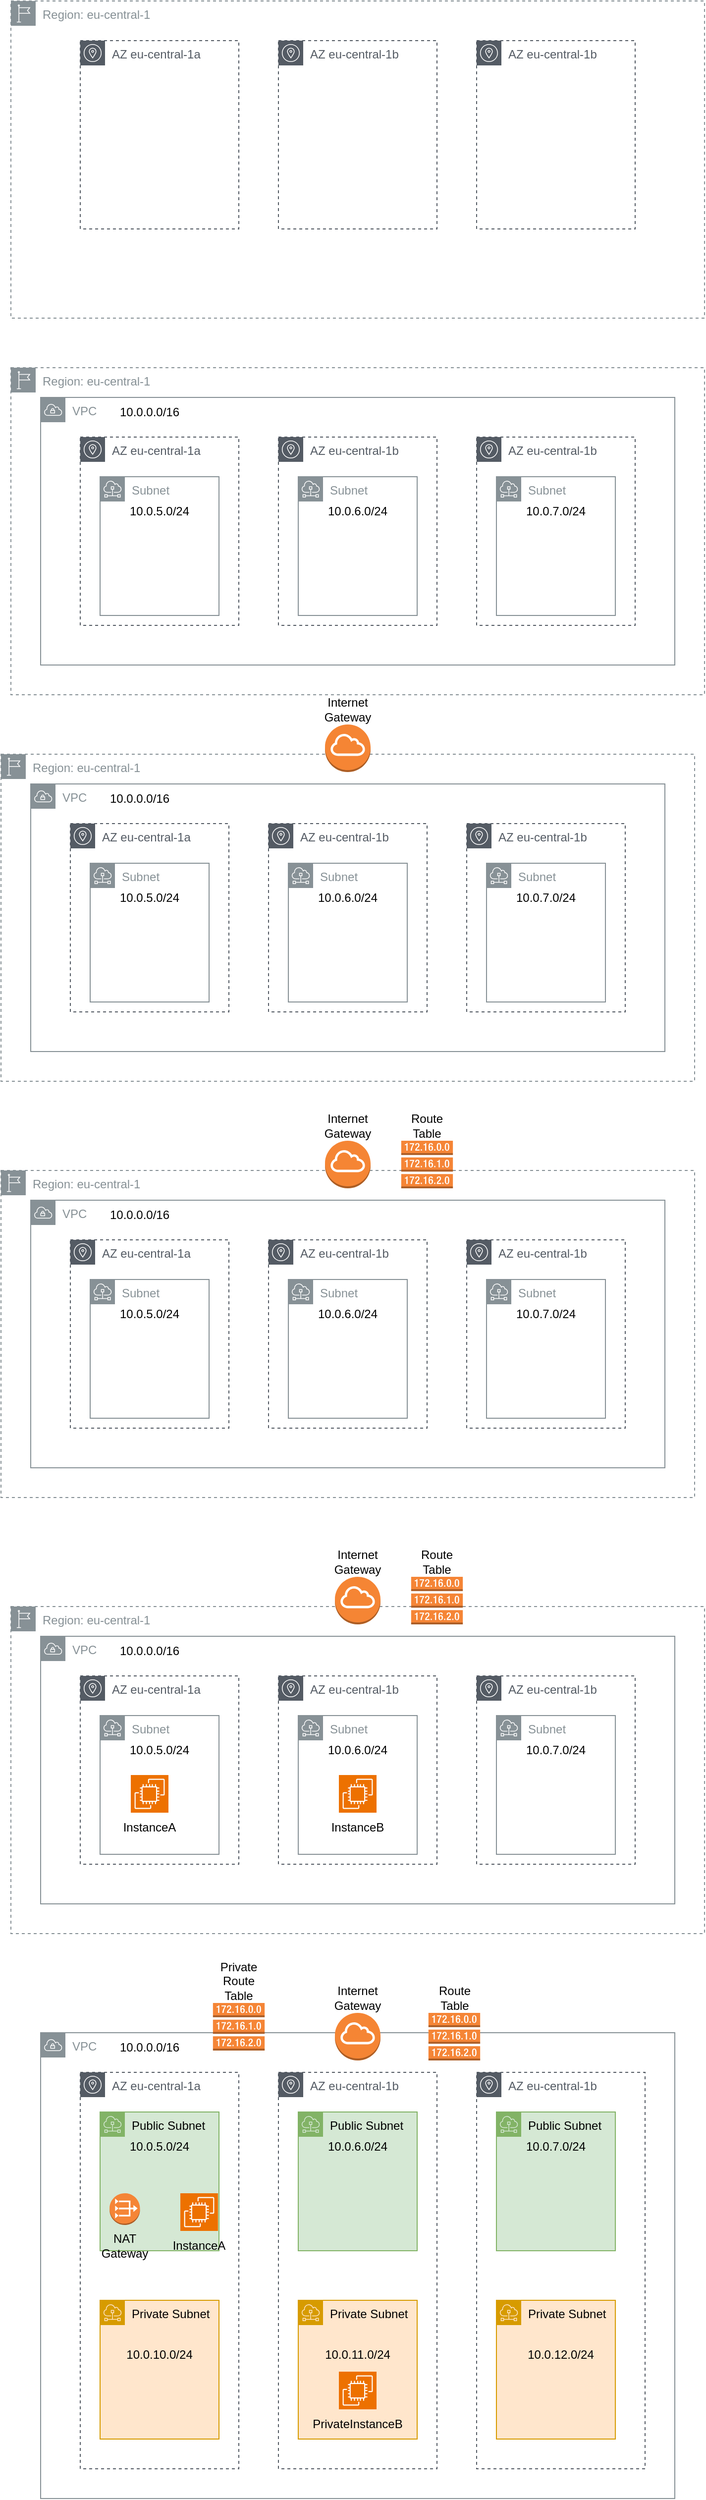 <mxfile version="24.2.2" type="device">
  <diagram name="Page-1" id="GfWbMlPon2ddOxIoye8r">
    <mxGraphModel dx="1426" dy="1308" grid="1" gridSize="10" guides="1" tooltips="1" connect="1" arrows="1" fold="1" page="0" pageScale="1" pageWidth="850" pageHeight="1100" math="0" shadow="0">
      <root>
        <mxCell id="0" />
        <mxCell id="1" parent="0" />
        <mxCell id="-h3KbHeJ2DN9P56-N0Ar-150" value="AZ eu-central-1a" style="sketch=0;outlineConnect=0;gradientColor=none;html=1;whiteSpace=wrap;fontSize=12;fontStyle=0;shape=mxgraph.aws4.group;grIcon=mxgraph.aws4.group_availability_zone;strokeColor=#545B64;fillColor=none;verticalAlign=top;align=left;spacingLeft=30;fontColor=#545B64;dashed=1;" vertex="1" parent="1">
          <mxGeometry x="160" y="1730" width="160" height="400" as="geometry" />
        </mxCell>
        <mxCell id="-h3KbHeJ2DN9P56-N0Ar-64" value="VPC" style="outlineConnect=0;gradientColor=none;html=1;whiteSpace=wrap;fontSize=12;fontStyle=0;shape=mxgraph.aws4.group;grIcon=mxgraph.aws4.group_vpc;strokeColor=#879196;fillColor=none;verticalAlign=top;align=left;spacingLeft=30;fontColor=#879196;dashed=0;" vertex="1" parent="1">
          <mxGeometry x="120" y="1690" width="640" height="470" as="geometry" />
        </mxCell>
        <mxCell id="-h3KbHeJ2DN9P56-N0Ar-68" value="Public Subnet" style="outlineConnect=0;html=1;whiteSpace=wrap;fontSize=12;fontStyle=0;shape=mxgraph.aws4.group;grIcon=mxgraph.aws4.group_subnet;strokeColor=#82b366;fillColor=#d5e8d4;verticalAlign=top;align=left;spacingLeft=30;dashed=0;" vertex="1" parent="1">
          <mxGeometry x="180" y="1770" width="120" height="140" as="geometry" />
        </mxCell>
        <mxCell id="-h3KbHeJ2DN9P56-N0Ar-69" value="Public Subnet" style="outlineConnect=0;html=1;whiteSpace=wrap;fontSize=12;fontStyle=0;shape=mxgraph.aws4.group;grIcon=mxgraph.aws4.group_subnet;strokeColor=#82b366;fillColor=#d5e8d4;verticalAlign=top;align=left;spacingLeft=30;dashed=0;" vertex="1" parent="1">
          <mxGeometry x="380" y="1770" width="120" height="140" as="geometry" />
        </mxCell>
        <mxCell id="-h3KbHeJ2DN9P56-N0Ar-70" value="Public Subnet" style="outlineConnect=0;html=1;whiteSpace=wrap;fontSize=12;fontStyle=0;shape=mxgraph.aws4.group;grIcon=mxgraph.aws4.group_subnet;strokeColor=#82b366;fillColor=#d5e8d4;verticalAlign=top;align=left;spacingLeft=30;dashed=0;" vertex="1" parent="1">
          <mxGeometry x="580" y="1770" width="120" height="140" as="geometry" />
        </mxCell>
        <mxCell id="-h3KbHeJ2DN9P56-N0Ar-71" value="10.0.0.0/16" style="text;html=1;align=center;verticalAlign=middle;whiteSpace=wrap;rounded=0;" vertex="1" parent="1">
          <mxGeometry x="200" y="1690" width="60" height="30" as="geometry" />
        </mxCell>
        <mxCell id="-h3KbHeJ2DN9P56-N0Ar-72" value="10.0.5.0/24" style="text;html=1;align=center;verticalAlign=middle;whiteSpace=wrap;rounded=0;" vertex="1" parent="1">
          <mxGeometry x="210" y="1790" width="60" height="30" as="geometry" />
        </mxCell>
        <mxCell id="-h3KbHeJ2DN9P56-N0Ar-73" value="10.0.6.0/24" style="text;html=1;align=center;verticalAlign=middle;whiteSpace=wrap;rounded=0;" vertex="1" parent="1">
          <mxGeometry x="410" y="1790" width="60" height="30" as="geometry" />
        </mxCell>
        <mxCell id="-h3KbHeJ2DN9P56-N0Ar-74" value="10.0.7.0/24" style="text;html=1;align=center;verticalAlign=middle;whiteSpace=wrap;rounded=0;" vertex="1" parent="1">
          <mxGeometry x="610" y="1790" width="60" height="30" as="geometry" />
        </mxCell>
        <mxCell id="-h3KbHeJ2DN9P56-N0Ar-75" value="" style="outlineConnect=0;dashed=0;verticalLabelPosition=bottom;verticalAlign=top;align=center;html=1;shape=mxgraph.aws3.internet_gateway;fillColor=#F58534;gradientColor=none;" vertex="1" parent="1">
          <mxGeometry x="417" y="1670" width="46" height="48" as="geometry" />
        </mxCell>
        <mxCell id="-h3KbHeJ2DN9P56-N0Ar-76" value="Internet Gateway" style="text;html=1;align=center;verticalAlign=middle;whiteSpace=wrap;rounded=0;" vertex="1" parent="1">
          <mxGeometry x="410" y="1640" width="60" height="30" as="geometry" />
        </mxCell>
        <mxCell id="-h3KbHeJ2DN9P56-N0Ar-83" value="Private Subnet" style="outlineConnect=0;html=1;whiteSpace=wrap;fontSize=12;fontStyle=0;shape=mxgraph.aws4.group;grIcon=mxgraph.aws4.group_subnet;strokeColor=#d79b00;fillColor=#ffe6cc;verticalAlign=top;align=left;spacingLeft=30;dashed=0;" vertex="1" parent="1">
          <mxGeometry x="180" y="1960" width="120" height="140" as="geometry" />
        </mxCell>
        <mxCell id="-h3KbHeJ2DN9P56-N0Ar-84" value="Private Subnet" style="outlineConnect=0;html=1;whiteSpace=wrap;fontSize=12;fontStyle=0;shape=mxgraph.aws4.group;grIcon=mxgraph.aws4.group_subnet;strokeColor=#d79b00;fillColor=#ffe6cc;verticalAlign=top;align=left;spacingLeft=30;dashed=0;" vertex="1" parent="1">
          <mxGeometry x="380" y="1960" width="120" height="140" as="geometry" />
        </mxCell>
        <mxCell id="-h3KbHeJ2DN9P56-N0Ar-85" value="Private Subnet" style="outlineConnect=0;html=1;whiteSpace=wrap;fontSize=12;fontStyle=0;shape=mxgraph.aws4.group;grIcon=mxgraph.aws4.group_subnet;strokeColor=#d79b00;fillColor=#ffe6cc;verticalAlign=top;align=left;spacingLeft=30;dashed=0;" vertex="1" parent="1">
          <mxGeometry x="580" y="1960" width="120" height="140" as="geometry" />
        </mxCell>
        <mxCell id="-h3KbHeJ2DN9P56-N0Ar-86" value="10.0.10.0/24" style="text;html=1;align=center;verticalAlign=middle;whiteSpace=wrap;rounded=0;" vertex="1" parent="1">
          <mxGeometry x="210" y="2000" width="60" height="30" as="geometry" />
        </mxCell>
        <mxCell id="-h3KbHeJ2DN9P56-N0Ar-91" value="Region: eu-central-1" style="sketch=0;outlineConnect=0;gradientColor=none;html=1;whiteSpace=wrap;fontSize=12;fontStyle=0;shape=mxgraph.aws4.group;grIcon=mxgraph.aws4.group_region;strokeColor=#879196;fillColor=none;verticalAlign=top;align=left;spacingLeft=30;fontColor=#879196;dashed=1;" vertex="1" parent="1">
          <mxGeometry x="90" y="-360" width="700" height="320" as="geometry" />
        </mxCell>
        <mxCell id="-h3KbHeJ2DN9P56-N0Ar-92" value="AZ eu-central-1a" style="sketch=0;outlineConnect=0;gradientColor=none;html=1;whiteSpace=wrap;fontSize=12;fontStyle=0;shape=mxgraph.aws4.group;grIcon=mxgraph.aws4.group_availability_zone;strokeColor=#545B64;fillColor=none;verticalAlign=top;align=left;spacingLeft=30;fontColor=#545B64;dashed=1;" vertex="1" parent="1">
          <mxGeometry x="160" y="-320" width="160" height="190" as="geometry" />
        </mxCell>
        <mxCell id="-h3KbHeJ2DN9P56-N0Ar-93" value="AZ eu-central-1b" style="sketch=0;outlineConnect=0;gradientColor=none;html=1;whiteSpace=wrap;fontSize=12;fontStyle=0;shape=mxgraph.aws4.group;grIcon=mxgraph.aws4.group_availability_zone;strokeColor=#545B64;fillColor=none;verticalAlign=top;align=left;spacingLeft=30;fontColor=#545B64;dashed=1;" vertex="1" parent="1">
          <mxGeometry x="360" y="-320" width="160" height="190" as="geometry" />
        </mxCell>
        <mxCell id="-h3KbHeJ2DN9P56-N0Ar-94" value="AZ eu-central-1b" style="sketch=0;outlineConnect=0;gradientColor=none;html=1;whiteSpace=wrap;fontSize=12;fontStyle=0;shape=mxgraph.aws4.group;grIcon=mxgraph.aws4.group_availability_zone;strokeColor=#545B64;fillColor=none;verticalAlign=top;align=left;spacingLeft=30;fontColor=#545B64;dashed=1;" vertex="1" parent="1">
          <mxGeometry x="560" y="-320" width="160" height="190" as="geometry" />
        </mxCell>
        <mxCell id="-h3KbHeJ2DN9P56-N0Ar-111" value="" style="group" vertex="1" connectable="0" parent="1">
          <mxGeometry x="80.0" y="340" width="700" height="390" as="geometry" />
        </mxCell>
        <mxCell id="-h3KbHeJ2DN9P56-N0Ar-95" value="Region: eu-central-1" style="sketch=0;outlineConnect=0;gradientColor=none;html=1;whiteSpace=wrap;fontSize=12;fontStyle=0;shape=mxgraph.aws4.group;grIcon=mxgraph.aws4.group_region;strokeColor=#879196;fillColor=none;verticalAlign=top;align=left;spacingLeft=30;fontColor=#879196;dashed=1;" vertex="1" parent="-h3KbHeJ2DN9P56-N0Ar-111">
          <mxGeometry y="60" width="700" height="330" as="geometry" />
        </mxCell>
        <mxCell id="-h3KbHeJ2DN9P56-N0Ar-96" value="VPC" style="sketch=0;outlineConnect=0;gradientColor=none;html=1;whiteSpace=wrap;fontSize=12;fontStyle=0;shape=mxgraph.aws4.group;grIcon=mxgraph.aws4.group_vpc;strokeColor=#879196;fillColor=none;verticalAlign=top;align=left;spacingLeft=30;fontColor=#879196;dashed=0;" vertex="1" parent="-h3KbHeJ2DN9P56-N0Ar-111">
          <mxGeometry x="30" y="90" width="640" height="270" as="geometry" />
        </mxCell>
        <mxCell id="-h3KbHeJ2DN9P56-N0Ar-97" value="Subnet" style="sketch=0;outlineConnect=0;gradientColor=none;html=1;whiteSpace=wrap;fontSize=12;fontStyle=0;shape=mxgraph.aws4.group;grIcon=mxgraph.aws4.group_subnet;strokeColor=#879196;fillColor=none;verticalAlign=top;align=left;spacingLeft=30;fontColor=#879196;dashed=0;" vertex="1" parent="-h3KbHeJ2DN9P56-N0Ar-111">
          <mxGeometry x="90" y="170" width="120" height="140" as="geometry" />
        </mxCell>
        <mxCell id="-h3KbHeJ2DN9P56-N0Ar-98" value="Subnet" style="sketch=0;outlineConnect=0;gradientColor=none;html=1;whiteSpace=wrap;fontSize=12;fontStyle=0;shape=mxgraph.aws4.group;grIcon=mxgraph.aws4.group_subnet;strokeColor=#879196;fillColor=none;verticalAlign=top;align=left;spacingLeft=30;fontColor=#879196;dashed=0;" vertex="1" parent="-h3KbHeJ2DN9P56-N0Ar-111">
          <mxGeometry x="290" y="170" width="120" height="140" as="geometry" />
        </mxCell>
        <mxCell id="-h3KbHeJ2DN9P56-N0Ar-99" value="Subnet" style="sketch=0;outlineConnect=0;gradientColor=none;html=1;whiteSpace=wrap;fontSize=12;fontStyle=0;shape=mxgraph.aws4.group;grIcon=mxgraph.aws4.group_subnet;strokeColor=#879196;fillColor=none;verticalAlign=top;align=left;spacingLeft=30;fontColor=#879196;dashed=0;" vertex="1" parent="-h3KbHeJ2DN9P56-N0Ar-111">
          <mxGeometry x="490" y="170" width="120" height="140" as="geometry" />
        </mxCell>
        <mxCell id="-h3KbHeJ2DN9P56-N0Ar-100" value="10.0.0.0/16" style="text;html=1;align=center;verticalAlign=middle;whiteSpace=wrap;rounded=0;" vertex="1" parent="-h3KbHeJ2DN9P56-N0Ar-111">
          <mxGeometry x="110" y="90" width="60" height="30" as="geometry" />
        </mxCell>
        <mxCell id="-h3KbHeJ2DN9P56-N0Ar-101" value="10.0.5.0/24" style="text;html=1;align=center;verticalAlign=middle;whiteSpace=wrap;rounded=0;" vertex="1" parent="-h3KbHeJ2DN9P56-N0Ar-111">
          <mxGeometry x="120" y="190" width="60" height="30" as="geometry" />
        </mxCell>
        <mxCell id="-h3KbHeJ2DN9P56-N0Ar-102" value="10.0.6.0/24" style="text;html=1;align=center;verticalAlign=middle;whiteSpace=wrap;rounded=0;" vertex="1" parent="-h3KbHeJ2DN9P56-N0Ar-111">
          <mxGeometry x="320" y="190" width="60" height="30" as="geometry" />
        </mxCell>
        <mxCell id="-h3KbHeJ2DN9P56-N0Ar-103" value="10.0.7.0/24" style="text;html=1;align=center;verticalAlign=middle;whiteSpace=wrap;rounded=0;" vertex="1" parent="-h3KbHeJ2DN9P56-N0Ar-111">
          <mxGeometry x="520" y="190" width="60" height="30" as="geometry" />
        </mxCell>
        <mxCell id="-h3KbHeJ2DN9P56-N0Ar-104" value="AZ eu-central-1a" style="sketch=0;outlineConnect=0;gradientColor=none;html=1;whiteSpace=wrap;fontSize=12;fontStyle=0;shape=mxgraph.aws4.group;grIcon=mxgraph.aws4.group_availability_zone;strokeColor=#545B64;fillColor=none;verticalAlign=top;align=left;spacingLeft=30;fontColor=#545B64;dashed=1;" vertex="1" parent="-h3KbHeJ2DN9P56-N0Ar-111">
          <mxGeometry x="70" y="130" width="160" height="190" as="geometry" />
        </mxCell>
        <mxCell id="-h3KbHeJ2DN9P56-N0Ar-105" value="AZ eu-central-1b" style="sketch=0;outlineConnect=0;gradientColor=none;html=1;whiteSpace=wrap;fontSize=12;fontStyle=0;shape=mxgraph.aws4.group;grIcon=mxgraph.aws4.group_availability_zone;strokeColor=#545B64;fillColor=none;verticalAlign=top;align=left;spacingLeft=30;fontColor=#545B64;dashed=1;" vertex="1" parent="-h3KbHeJ2DN9P56-N0Ar-111">
          <mxGeometry x="270" y="130" width="160" height="190" as="geometry" />
        </mxCell>
        <mxCell id="-h3KbHeJ2DN9P56-N0Ar-106" value="AZ eu-central-1b" style="sketch=0;outlineConnect=0;gradientColor=none;html=1;whiteSpace=wrap;fontSize=12;fontStyle=0;shape=mxgraph.aws4.group;grIcon=mxgraph.aws4.group_availability_zone;strokeColor=#545B64;fillColor=none;verticalAlign=top;align=left;spacingLeft=30;fontColor=#545B64;dashed=1;" vertex="1" parent="-h3KbHeJ2DN9P56-N0Ar-111">
          <mxGeometry x="470" y="130" width="160" height="190" as="geometry" />
        </mxCell>
        <mxCell id="-h3KbHeJ2DN9P56-N0Ar-109" value="" style="outlineConnect=0;dashed=0;verticalLabelPosition=bottom;verticalAlign=top;align=center;html=1;shape=mxgraph.aws3.internet_gateway;fillColor=#F58534;gradientColor=none;" vertex="1" parent="-h3KbHeJ2DN9P56-N0Ar-111">
          <mxGeometry x="327" y="30" width="46" height="48" as="geometry" />
        </mxCell>
        <mxCell id="-h3KbHeJ2DN9P56-N0Ar-110" value="Internet Gateway" style="text;html=1;align=center;verticalAlign=middle;whiteSpace=wrap;rounded=0;" vertex="1" parent="-h3KbHeJ2DN9P56-N0Ar-111">
          <mxGeometry x="320" width="60" height="30" as="geometry" />
        </mxCell>
        <mxCell id="-h3KbHeJ2DN9P56-N0Ar-113" value="" style="group" vertex="1" connectable="0" parent="1">
          <mxGeometry x="90" y="10" width="700" height="330" as="geometry" />
        </mxCell>
        <mxCell id="-h3KbHeJ2DN9P56-N0Ar-3" value="Region: eu-central-1" style="sketch=0;outlineConnect=0;gradientColor=none;html=1;whiteSpace=wrap;fontSize=12;fontStyle=0;shape=mxgraph.aws4.group;grIcon=mxgraph.aws4.group_region;strokeColor=#879196;fillColor=none;verticalAlign=top;align=left;spacingLeft=30;fontColor=#879196;dashed=1;" vertex="1" parent="-h3KbHeJ2DN9P56-N0Ar-113">
          <mxGeometry width="700" height="330" as="geometry" />
        </mxCell>
        <mxCell id="-h3KbHeJ2DN9P56-N0Ar-1" value="VPC" style="sketch=0;outlineConnect=0;gradientColor=none;html=1;whiteSpace=wrap;fontSize=12;fontStyle=0;shape=mxgraph.aws4.group;grIcon=mxgraph.aws4.group_vpc;strokeColor=#879196;fillColor=none;verticalAlign=top;align=left;spacingLeft=30;fontColor=#879196;dashed=0;" vertex="1" parent="-h3KbHeJ2DN9P56-N0Ar-113">
          <mxGeometry x="30" y="30" width="640" height="270" as="geometry" />
        </mxCell>
        <mxCell id="-h3KbHeJ2DN9P56-N0Ar-8" value="Subnet" style="sketch=0;outlineConnect=0;gradientColor=none;html=1;whiteSpace=wrap;fontSize=12;fontStyle=0;shape=mxgraph.aws4.group;grIcon=mxgraph.aws4.group_subnet;strokeColor=#879196;fillColor=none;verticalAlign=top;align=left;spacingLeft=30;fontColor=#879196;dashed=0;" vertex="1" parent="-h3KbHeJ2DN9P56-N0Ar-113">
          <mxGeometry x="90" y="110" width="120" height="140" as="geometry" />
        </mxCell>
        <mxCell id="-h3KbHeJ2DN9P56-N0Ar-9" value="Subnet" style="sketch=0;outlineConnect=0;gradientColor=none;html=1;whiteSpace=wrap;fontSize=12;fontStyle=0;shape=mxgraph.aws4.group;grIcon=mxgraph.aws4.group_subnet;strokeColor=#879196;fillColor=none;verticalAlign=top;align=left;spacingLeft=30;fontColor=#879196;dashed=0;" vertex="1" parent="-h3KbHeJ2DN9P56-N0Ar-113">
          <mxGeometry x="290" y="110" width="120" height="140" as="geometry" />
        </mxCell>
        <mxCell id="-h3KbHeJ2DN9P56-N0Ar-10" value="Subnet" style="sketch=0;outlineConnect=0;gradientColor=none;html=1;whiteSpace=wrap;fontSize=12;fontStyle=0;shape=mxgraph.aws4.group;grIcon=mxgraph.aws4.group_subnet;strokeColor=#879196;fillColor=none;verticalAlign=top;align=left;spacingLeft=30;fontColor=#879196;dashed=0;" vertex="1" parent="-h3KbHeJ2DN9P56-N0Ar-113">
          <mxGeometry x="490" y="110" width="120" height="140" as="geometry" />
        </mxCell>
        <mxCell id="-h3KbHeJ2DN9P56-N0Ar-11" value="10.0.0.0/16" style="text;html=1;align=center;verticalAlign=middle;whiteSpace=wrap;rounded=0;" vertex="1" parent="-h3KbHeJ2DN9P56-N0Ar-113">
          <mxGeometry x="110" y="30" width="60" height="30" as="geometry" />
        </mxCell>
        <mxCell id="-h3KbHeJ2DN9P56-N0Ar-12" value="10.0.5.0/24" style="text;html=1;align=center;verticalAlign=middle;whiteSpace=wrap;rounded=0;" vertex="1" parent="-h3KbHeJ2DN9P56-N0Ar-113">
          <mxGeometry x="120" y="130" width="60" height="30" as="geometry" />
        </mxCell>
        <mxCell id="-h3KbHeJ2DN9P56-N0Ar-13" value="10.0.6.0/24" style="text;html=1;align=center;verticalAlign=middle;whiteSpace=wrap;rounded=0;" vertex="1" parent="-h3KbHeJ2DN9P56-N0Ar-113">
          <mxGeometry x="320" y="130" width="60" height="30" as="geometry" />
        </mxCell>
        <mxCell id="-h3KbHeJ2DN9P56-N0Ar-14" value="10.0.7.0/24" style="text;html=1;align=center;verticalAlign=middle;whiteSpace=wrap;rounded=0;" vertex="1" parent="-h3KbHeJ2DN9P56-N0Ar-113">
          <mxGeometry x="520" y="130" width="60" height="30" as="geometry" />
        </mxCell>
        <mxCell id="-h3KbHeJ2DN9P56-N0Ar-88" value="AZ eu-central-1a" style="sketch=0;outlineConnect=0;gradientColor=none;html=1;whiteSpace=wrap;fontSize=12;fontStyle=0;shape=mxgraph.aws4.group;grIcon=mxgraph.aws4.group_availability_zone;strokeColor=#545B64;fillColor=none;verticalAlign=top;align=left;spacingLeft=30;fontColor=#545B64;dashed=1;" vertex="1" parent="-h3KbHeJ2DN9P56-N0Ar-113">
          <mxGeometry x="70" y="70" width="160" height="190" as="geometry" />
        </mxCell>
        <mxCell id="-h3KbHeJ2DN9P56-N0Ar-89" value="AZ eu-central-1b" style="sketch=0;outlineConnect=0;gradientColor=none;html=1;whiteSpace=wrap;fontSize=12;fontStyle=0;shape=mxgraph.aws4.group;grIcon=mxgraph.aws4.group_availability_zone;strokeColor=#545B64;fillColor=none;verticalAlign=top;align=left;spacingLeft=30;fontColor=#545B64;dashed=1;" vertex="1" parent="-h3KbHeJ2DN9P56-N0Ar-113">
          <mxGeometry x="270" y="70" width="160" height="190" as="geometry" />
        </mxCell>
        <mxCell id="-h3KbHeJ2DN9P56-N0Ar-90" value="AZ eu-central-1b" style="sketch=0;outlineConnect=0;gradientColor=none;html=1;whiteSpace=wrap;fontSize=12;fontStyle=0;shape=mxgraph.aws4.group;grIcon=mxgraph.aws4.group_availability_zone;strokeColor=#545B64;fillColor=none;verticalAlign=top;align=left;spacingLeft=30;fontColor=#545B64;dashed=1;" vertex="1" parent="-h3KbHeJ2DN9P56-N0Ar-113">
          <mxGeometry x="470" y="70" width="160" height="190" as="geometry" />
        </mxCell>
        <mxCell id="-h3KbHeJ2DN9P56-N0Ar-131" value="" style="group" vertex="1" connectable="0" parent="1">
          <mxGeometry x="80.0" y="760" width="700" height="390" as="geometry" />
        </mxCell>
        <mxCell id="-h3KbHeJ2DN9P56-N0Ar-114" value="" style="group" vertex="1" connectable="0" parent="-h3KbHeJ2DN9P56-N0Ar-131">
          <mxGeometry width="700" height="390" as="geometry" />
        </mxCell>
        <mxCell id="-h3KbHeJ2DN9P56-N0Ar-115" value="Region: eu-central-1" style="sketch=0;outlineConnect=0;gradientColor=none;html=1;whiteSpace=wrap;fontSize=12;fontStyle=0;shape=mxgraph.aws4.group;grIcon=mxgraph.aws4.group_region;strokeColor=#879196;fillColor=none;verticalAlign=top;align=left;spacingLeft=30;fontColor=#879196;dashed=1;" vertex="1" parent="-h3KbHeJ2DN9P56-N0Ar-114">
          <mxGeometry y="60" width="700" height="330" as="geometry" />
        </mxCell>
        <mxCell id="-h3KbHeJ2DN9P56-N0Ar-116" value="VPC" style="sketch=0;outlineConnect=0;gradientColor=none;html=1;whiteSpace=wrap;fontSize=12;fontStyle=0;shape=mxgraph.aws4.group;grIcon=mxgraph.aws4.group_vpc;strokeColor=#879196;fillColor=none;verticalAlign=top;align=left;spacingLeft=30;fontColor=#879196;dashed=0;" vertex="1" parent="-h3KbHeJ2DN9P56-N0Ar-114">
          <mxGeometry x="30" y="90" width="640" height="270" as="geometry" />
        </mxCell>
        <mxCell id="-h3KbHeJ2DN9P56-N0Ar-117" value="Subnet" style="sketch=0;outlineConnect=0;gradientColor=none;html=1;whiteSpace=wrap;fontSize=12;fontStyle=0;shape=mxgraph.aws4.group;grIcon=mxgraph.aws4.group_subnet;strokeColor=#879196;fillColor=none;verticalAlign=top;align=left;spacingLeft=30;fontColor=#879196;dashed=0;" vertex="1" parent="-h3KbHeJ2DN9P56-N0Ar-114">
          <mxGeometry x="90" y="170" width="120" height="140" as="geometry" />
        </mxCell>
        <mxCell id="-h3KbHeJ2DN9P56-N0Ar-118" value="Subnet" style="sketch=0;outlineConnect=0;gradientColor=none;html=1;whiteSpace=wrap;fontSize=12;fontStyle=0;shape=mxgraph.aws4.group;grIcon=mxgraph.aws4.group_subnet;strokeColor=#879196;fillColor=none;verticalAlign=top;align=left;spacingLeft=30;fontColor=#879196;dashed=0;" vertex="1" parent="-h3KbHeJ2DN9P56-N0Ar-114">
          <mxGeometry x="290" y="170" width="120" height="140" as="geometry" />
        </mxCell>
        <mxCell id="-h3KbHeJ2DN9P56-N0Ar-119" value="Subnet" style="sketch=0;outlineConnect=0;gradientColor=none;html=1;whiteSpace=wrap;fontSize=12;fontStyle=0;shape=mxgraph.aws4.group;grIcon=mxgraph.aws4.group_subnet;strokeColor=#879196;fillColor=none;verticalAlign=top;align=left;spacingLeft=30;fontColor=#879196;dashed=0;" vertex="1" parent="-h3KbHeJ2DN9P56-N0Ar-114">
          <mxGeometry x="490" y="170" width="120" height="140" as="geometry" />
        </mxCell>
        <mxCell id="-h3KbHeJ2DN9P56-N0Ar-120" value="10.0.0.0/16" style="text;html=1;align=center;verticalAlign=middle;whiteSpace=wrap;rounded=0;" vertex="1" parent="-h3KbHeJ2DN9P56-N0Ar-114">
          <mxGeometry x="110" y="90" width="60" height="30" as="geometry" />
        </mxCell>
        <mxCell id="-h3KbHeJ2DN9P56-N0Ar-121" value="10.0.5.0/24" style="text;html=1;align=center;verticalAlign=middle;whiteSpace=wrap;rounded=0;" vertex="1" parent="-h3KbHeJ2DN9P56-N0Ar-114">
          <mxGeometry x="120" y="190" width="60" height="30" as="geometry" />
        </mxCell>
        <mxCell id="-h3KbHeJ2DN9P56-N0Ar-122" value="10.0.6.0/24" style="text;html=1;align=center;verticalAlign=middle;whiteSpace=wrap;rounded=0;" vertex="1" parent="-h3KbHeJ2DN9P56-N0Ar-114">
          <mxGeometry x="320" y="190" width="60" height="30" as="geometry" />
        </mxCell>
        <mxCell id="-h3KbHeJ2DN9P56-N0Ar-123" value="10.0.7.0/24" style="text;html=1;align=center;verticalAlign=middle;whiteSpace=wrap;rounded=0;" vertex="1" parent="-h3KbHeJ2DN9P56-N0Ar-114">
          <mxGeometry x="520" y="190" width="60" height="30" as="geometry" />
        </mxCell>
        <mxCell id="-h3KbHeJ2DN9P56-N0Ar-124" value="AZ eu-central-1a" style="sketch=0;outlineConnect=0;gradientColor=none;html=1;whiteSpace=wrap;fontSize=12;fontStyle=0;shape=mxgraph.aws4.group;grIcon=mxgraph.aws4.group_availability_zone;strokeColor=#545B64;fillColor=none;verticalAlign=top;align=left;spacingLeft=30;fontColor=#545B64;dashed=1;" vertex="1" parent="-h3KbHeJ2DN9P56-N0Ar-114">
          <mxGeometry x="70" y="130" width="160" height="190" as="geometry" />
        </mxCell>
        <mxCell id="-h3KbHeJ2DN9P56-N0Ar-125" value="AZ eu-central-1b" style="sketch=0;outlineConnect=0;gradientColor=none;html=1;whiteSpace=wrap;fontSize=12;fontStyle=0;shape=mxgraph.aws4.group;grIcon=mxgraph.aws4.group_availability_zone;strokeColor=#545B64;fillColor=none;verticalAlign=top;align=left;spacingLeft=30;fontColor=#545B64;dashed=1;" vertex="1" parent="-h3KbHeJ2DN9P56-N0Ar-114">
          <mxGeometry x="270" y="130" width="160" height="190" as="geometry" />
        </mxCell>
        <mxCell id="-h3KbHeJ2DN9P56-N0Ar-126" value="AZ eu-central-1b" style="sketch=0;outlineConnect=0;gradientColor=none;html=1;whiteSpace=wrap;fontSize=12;fontStyle=0;shape=mxgraph.aws4.group;grIcon=mxgraph.aws4.group_availability_zone;strokeColor=#545B64;fillColor=none;verticalAlign=top;align=left;spacingLeft=30;fontColor=#545B64;dashed=1;" vertex="1" parent="-h3KbHeJ2DN9P56-N0Ar-114">
          <mxGeometry x="470" y="130" width="160" height="190" as="geometry" />
        </mxCell>
        <mxCell id="-h3KbHeJ2DN9P56-N0Ar-127" value="" style="outlineConnect=0;dashed=0;verticalLabelPosition=bottom;verticalAlign=top;align=center;html=1;shape=mxgraph.aws3.internet_gateway;fillColor=#F58534;gradientColor=none;" vertex="1" parent="-h3KbHeJ2DN9P56-N0Ar-114">
          <mxGeometry x="327" y="30" width="46" height="48" as="geometry" />
        </mxCell>
        <mxCell id="-h3KbHeJ2DN9P56-N0Ar-128" value="Internet Gateway" style="text;html=1;align=center;verticalAlign=middle;whiteSpace=wrap;rounded=0;" vertex="1" parent="-h3KbHeJ2DN9P56-N0Ar-114">
          <mxGeometry x="320" width="60" height="30" as="geometry" />
        </mxCell>
        <mxCell id="-h3KbHeJ2DN9P56-N0Ar-130" value="" style="group" vertex="1" connectable="0" parent="-h3KbHeJ2DN9P56-N0Ar-131">
          <mxGeometry x="400.0" width="60" height="78" as="geometry" />
        </mxCell>
        <mxCell id="-h3KbHeJ2DN9P56-N0Ar-42" value="" style="outlineConnect=0;dashed=0;verticalLabelPosition=bottom;verticalAlign=top;align=center;html=1;shape=mxgraph.aws3.route_table;fillColor=#F58536;gradientColor=none;" vertex="1" parent="-h3KbHeJ2DN9P56-N0Ar-130">
          <mxGeometry x="3.91" y="30" width="52.17" height="48" as="geometry" />
        </mxCell>
        <mxCell id="-h3KbHeJ2DN9P56-N0Ar-43" value="Route Table" style="text;html=1;align=center;verticalAlign=middle;whiteSpace=wrap;rounded=0;" vertex="1" parent="-h3KbHeJ2DN9P56-N0Ar-130">
          <mxGeometry width="60" height="30" as="geometry" />
        </mxCell>
        <mxCell id="-h3KbHeJ2DN9P56-N0Ar-132" value="" style="group" vertex="1" connectable="0" parent="1">
          <mxGeometry x="90.0" y="1200" width="700" height="390" as="geometry" />
        </mxCell>
        <mxCell id="-h3KbHeJ2DN9P56-N0Ar-133" value="Region: eu-central-1" style="sketch=0;outlineConnect=0;gradientColor=none;html=1;whiteSpace=wrap;fontSize=12;fontStyle=0;shape=mxgraph.aws4.group;grIcon=mxgraph.aws4.group_region;strokeColor=#879196;fillColor=none;verticalAlign=top;align=left;spacingLeft=30;fontColor=#879196;dashed=1;" vertex="1" parent="-h3KbHeJ2DN9P56-N0Ar-132">
          <mxGeometry y="60" width="700" height="330" as="geometry" />
        </mxCell>
        <mxCell id="-h3KbHeJ2DN9P56-N0Ar-134" value="VPC" style="sketch=0;outlineConnect=0;gradientColor=none;html=1;whiteSpace=wrap;fontSize=12;fontStyle=0;shape=mxgraph.aws4.group;grIcon=mxgraph.aws4.group_vpc;strokeColor=#879196;fillColor=none;verticalAlign=top;align=left;spacingLeft=30;fontColor=#879196;dashed=0;" vertex="1" parent="-h3KbHeJ2DN9P56-N0Ar-132">
          <mxGeometry x="30" y="90" width="640" height="270" as="geometry" />
        </mxCell>
        <mxCell id="-h3KbHeJ2DN9P56-N0Ar-135" value="Subnet" style="sketch=0;outlineConnect=0;gradientColor=none;html=1;whiteSpace=wrap;fontSize=12;fontStyle=0;shape=mxgraph.aws4.group;grIcon=mxgraph.aws4.group_subnet;strokeColor=#879196;fillColor=none;verticalAlign=top;align=left;spacingLeft=30;fontColor=#879196;dashed=0;" vertex="1" parent="-h3KbHeJ2DN9P56-N0Ar-132">
          <mxGeometry x="90" y="170" width="120" height="140" as="geometry" />
        </mxCell>
        <mxCell id="-h3KbHeJ2DN9P56-N0Ar-136" value="Subnet" style="sketch=0;outlineConnect=0;gradientColor=none;html=1;whiteSpace=wrap;fontSize=12;fontStyle=0;shape=mxgraph.aws4.group;grIcon=mxgraph.aws4.group_subnet;strokeColor=#879196;fillColor=none;verticalAlign=top;align=left;spacingLeft=30;fontColor=#879196;dashed=0;" vertex="1" parent="-h3KbHeJ2DN9P56-N0Ar-132">
          <mxGeometry x="290" y="170" width="120" height="140" as="geometry" />
        </mxCell>
        <mxCell id="-h3KbHeJ2DN9P56-N0Ar-137" value="Subnet" style="sketch=0;outlineConnect=0;gradientColor=none;html=1;whiteSpace=wrap;fontSize=12;fontStyle=0;shape=mxgraph.aws4.group;grIcon=mxgraph.aws4.group_subnet;strokeColor=#879196;fillColor=none;verticalAlign=top;align=left;spacingLeft=30;fontColor=#879196;dashed=0;" vertex="1" parent="-h3KbHeJ2DN9P56-N0Ar-132">
          <mxGeometry x="490" y="170" width="120" height="140" as="geometry" />
        </mxCell>
        <mxCell id="-h3KbHeJ2DN9P56-N0Ar-138" value="10.0.0.0/16" style="text;html=1;align=center;verticalAlign=middle;whiteSpace=wrap;rounded=0;" vertex="1" parent="-h3KbHeJ2DN9P56-N0Ar-132">
          <mxGeometry x="110" y="90" width="60" height="30" as="geometry" />
        </mxCell>
        <mxCell id="-h3KbHeJ2DN9P56-N0Ar-139" value="10.0.5.0/24" style="text;html=1;align=center;verticalAlign=middle;whiteSpace=wrap;rounded=0;" vertex="1" parent="-h3KbHeJ2DN9P56-N0Ar-132">
          <mxGeometry x="120" y="190" width="60" height="30" as="geometry" />
        </mxCell>
        <mxCell id="-h3KbHeJ2DN9P56-N0Ar-140" value="10.0.6.0/24" style="text;html=1;align=center;verticalAlign=middle;whiteSpace=wrap;rounded=0;" vertex="1" parent="-h3KbHeJ2DN9P56-N0Ar-132">
          <mxGeometry x="320" y="190" width="60" height="30" as="geometry" />
        </mxCell>
        <mxCell id="-h3KbHeJ2DN9P56-N0Ar-141" value="10.0.7.0/24" style="text;html=1;align=center;verticalAlign=middle;whiteSpace=wrap;rounded=0;" vertex="1" parent="-h3KbHeJ2DN9P56-N0Ar-132">
          <mxGeometry x="520" y="190" width="60" height="30" as="geometry" />
        </mxCell>
        <mxCell id="-h3KbHeJ2DN9P56-N0Ar-142" value="AZ eu-central-1a" style="sketch=0;outlineConnect=0;gradientColor=none;html=1;whiteSpace=wrap;fontSize=12;fontStyle=0;shape=mxgraph.aws4.group;grIcon=mxgraph.aws4.group_availability_zone;strokeColor=#545B64;fillColor=none;verticalAlign=top;align=left;spacingLeft=30;fontColor=#545B64;dashed=1;" vertex="1" parent="-h3KbHeJ2DN9P56-N0Ar-132">
          <mxGeometry x="70" y="130" width="160" height="190" as="geometry" />
        </mxCell>
        <mxCell id="-h3KbHeJ2DN9P56-N0Ar-143" value="AZ eu-central-1b" style="sketch=0;outlineConnect=0;gradientColor=none;html=1;whiteSpace=wrap;fontSize=12;fontStyle=0;shape=mxgraph.aws4.group;grIcon=mxgraph.aws4.group_availability_zone;strokeColor=#545B64;fillColor=none;verticalAlign=top;align=left;spacingLeft=30;fontColor=#545B64;dashed=1;" vertex="1" parent="-h3KbHeJ2DN9P56-N0Ar-132">
          <mxGeometry x="270" y="130" width="160" height="190" as="geometry" />
        </mxCell>
        <mxCell id="-h3KbHeJ2DN9P56-N0Ar-144" value="AZ eu-central-1b" style="sketch=0;outlineConnect=0;gradientColor=none;html=1;whiteSpace=wrap;fontSize=12;fontStyle=0;shape=mxgraph.aws4.group;grIcon=mxgraph.aws4.group_availability_zone;strokeColor=#545B64;fillColor=none;verticalAlign=top;align=left;spacingLeft=30;fontColor=#545B64;dashed=1;" vertex="1" parent="-h3KbHeJ2DN9P56-N0Ar-132">
          <mxGeometry x="470" y="130" width="160" height="190" as="geometry" />
        </mxCell>
        <mxCell id="-h3KbHeJ2DN9P56-N0Ar-145" value="" style="outlineConnect=0;dashed=0;verticalLabelPosition=bottom;verticalAlign=top;align=center;html=1;shape=mxgraph.aws3.internet_gateway;fillColor=#F58534;gradientColor=none;" vertex="1" parent="-h3KbHeJ2DN9P56-N0Ar-132">
          <mxGeometry x="327" y="30" width="46" height="48" as="geometry" />
        </mxCell>
        <mxCell id="-h3KbHeJ2DN9P56-N0Ar-146" value="Internet Gateway" style="text;html=1;align=center;verticalAlign=middle;whiteSpace=wrap;rounded=0;" vertex="1" parent="-h3KbHeJ2DN9P56-N0Ar-132">
          <mxGeometry x="320" width="60" height="30" as="geometry" />
        </mxCell>
        <mxCell id="-h3KbHeJ2DN9P56-N0Ar-162" value="" style="group" vertex="1" connectable="0" parent="-h3KbHeJ2DN9P56-N0Ar-132">
          <mxGeometry x="110.0" y="230" width="60" height="68" as="geometry" />
        </mxCell>
        <mxCell id="-h3KbHeJ2DN9P56-N0Ar-163" value="" style="sketch=0;points=[[0,0,0],[0.25,0,0],[0.5,0,0],[0.75,0,0],[1,0,0],[0,1,0],[0.25,1,0],[0.5,1,0],[0.75,1,0],[1,1,0],[0,0.25,0],[0,0.5,0],[0,0.75,0],[1,0.25,0],[1,0.5,0],[1,0.75,0]];outlineConnect=0;fontColor=#232F3E;fillColor=#ED7100;strokeColor=#ffffff;dashed=0;verticalLabelPosition=bottom;verticalAlign=top;align=center;html=1;fontSize=12;fontStyle=0;aspect=fixed;shape=mxgraph.aws4.resourceIcon;resIcon=mxgraph.aws4.ec2;" vertex="1" parent="-h3KbHeJ2DN9P56-N0Ar-162">
          <mxGeometry x="11" width="38" height="38" as="geometry" />
        </mxCell>
        <mxCell id="-h3KbHeJ2DN9P56-N0Ar-164" value="InstanceA" style="text;html=1;align=center;verticalAlign=middle;whiteSpace=wrap;rounded=0;" vertex="1" parent="-h3KbHeJ2DN9P56-N0Ar-162">
          <mxGeometry y="38" width="60" height="30" as="geometry" />
        </mxCell>
        <mxCell id="-h3KbHeJ2DN9P56-N0Ar-166" value="" style="group" vertex="1" connectable="0" parent="-h3KbHeJ2DN9P56-N0Ar-132">
          <mxGeometry x="320.0" y="230" width="60" height="68" as="geometry" />
        </mxCell>
        <mxCell id="-h3KbHeJ2DN9P56-N0Ar-167" value="" style="sketch=0;points=[[0,0,0],[0.25,0,0],[0.5,0,0],[0.75,0,0],[1,0,0],[0,1,0],[0.25,1,0],[0.5,1,0],[0.75,1,0],[1,1,0],[0,0.25,0],[0,0.5,0],[0,0.75,0],[1,0.25,0],[1,0.5,0],[1,0.75,0]];outlineConnect=0;fontColor=#232F3E;fillColor=#ED7100;strokeColor=#ffffff;dashed=0;verticalLabelPosition=bottom;verticalAlign=top;align=center;html=1;fontSize=12;fontStyle=0;aspect=fixed;shape=mxgraph.aws4.resourceIcon;resIcon=mxgraph.aws4.ec2;" vertex="1" parent="-h3KbHeJ2DN9P56-N0Ar-166">
          <mxGeometry x="11" width="38" height="38" as="geometry" />
        </mxCell>
        <mxCell id="-h3KbHeJ2DN9P56-N0Ar-168" value="InstanceB" style="text;html=1;align=center;verticalAlign=middle;whiteSpace=wrap;rounded=0;" vertex="1" parent="-h3KbHeJ2DN9P56-N0Ar-166">
          <mxGeometry y="38" width="60" height="30" as="geometry" />
        </mxCell>
        <mxCell id="-h3KbHeJ2DN9P56-N0Ar-147" value="" style="group" vertex="1" connectable="0" parent="1">
          <mxGeometry x="490" y="1200" width="60" height="78" as="geometry" />
        </mxCell>
        <mxCell id="-h3KbHeJ2DN9P56-N0Ar-148" value="" style="outlineConnect=0;dashed=0;verticalLabelPosition=bottom;verticalAlign=top;align=center;html=1;shape=mxgraph.aws3.route_table;fillColor=#F58536;gradientColor=none;" vertex="1" parent="-h3KbHeJ2DN9P56-N0Ar-147">
          <mxGeometry x="3.91" y="30" width="52.17" height="48" as="geometry" />
        </mxCell>
        <mxCell id="-h3KbHeJ2DN9P56-N0Ar-149" value="Route Table" style="text;html=1;align=center;verticalAlign=middle;whiteSpace=wrap;rounded=0;" vertex="1" parent="-h3KbHeJ2DN9P56-N0Ar-147">
          <mxGeometry width="60" height="30" as="geometry" />
        </mxCell>
        <mxCell id="-h3KbHeJ2DN9P56-N0Ar-151" value="AZ eu-central-1b" style="sketch=0;outlineConnect=0;gradientColor=none;html=1;whiteSpace=wrap;fontSize=12;fontStyle=0;shape=mxgraph.aws4.group;grIcon=mxgraph.aws4.group_availability_zone;strokeColor=#545B64;fillColor=none;verticalAlign=top;align=left;spacingLeft=30;fontColor=#545B64;dashed=1;" vertex="1" parent="1">
          <mxGeometry x="360" y="1730" width="160" height="400" as="geometry" />
        </mxCell>
        <mxCell id="-h3KbHeJ2DN9P56-N0Ar-152" value="AZ eu-central-1b" style="sketch=0;outlineConnect=0;gradientColor=none;html=1;whiteSpace=wrap;fontSize=12;fontStyle=0;shape=mxgraph.aws4.group;grIcon=mxgraph.aws4.group_availability_zone;strokeColor=#545B64;fillColor=none;verticalAlign=top;align=left;spacingLeft=30;fontColor=#545B64;dashed=1;" vertex="1" parent="1">
          <mxGeometry x="560" y="1730" width="170" height="400" as="geometry" />
        </mxCell>
        <mxCell id="-h3KbHeJ2DN9P56-N0Ar-153" value="10.0.11&lt;span style=&quot;background-color: initial;&quot;&gt;.0/24&lt;/span&gt;" style="text;html=1;align=center;verticalAlign=middle;whiteSpace=wrap;rounded=0;" vertex="1" parent="1">
          <mxGeometry x="410" y="2000" width="60" height="30" as="geometry" />
        </mxCell>
        <mxCell id="-h3KbHeJ2DN9P56-N0Ar-154" value="10.0.12&lt;span style=&quot;background-color: initial;&quot;&gt;.0/24&lt;/span&gt;" style="text;html=1;align=center;verticalAlign=middle;whiteSpace=wrap;rounded=0;" vertex="1" parent="1">
          <mxGeometry x="615" y="2000" width="60" height="30" as="geometry" />
        </mxCell>
        <mxCell id="-h3KbHeJ2DN9P56-N0Ar-155" value="" style="group" vertex="1" connectable="0" parent="1">
          <mxGeometry x="250" y="1852" width="60" height="68" as="geometry" />
        </mxCell>
        <mxCell id="-h3KbHeJ2DN9P56-N0Ar-161" value="" style="group" vertex="1" connectable="0" parent="-h3KbHeJ2DN9P56-N0Ar-155">
          <mxGeometry width="60" height="68" as="geometry" />
        </mxCell>
        <mxCell id="-h3KbHeJ2DN9P56-N0Ar-79" value="" style="sketch=0;points=[[0,0,0],[0.25,0,0],[0.5,0,0],[0.75,0,0],[1,0,0],[0,1,0],[0.25,1,0],[0.5,1,0],[0.75,1,0],[1,1,0],[0,0.25,0],[0,0.5,0],[0,0.75,0],[1,0.25,0],[1,0.5,0],[1,0.75,0]];outlineConnect=0;fontColor=#232F3E;fillColor=#ED7100;strokeColor=#ffffff;dashed=0;verticalLabelPosition=bottom;verticalAlign=top;align=center;html=1;fontSize=12;fontStyle=0;aspect=fixed;shape=mxgraph.aws4.resourceIcon;resIcon=mxgraph.aws4.ec2;" vertex="1" parent="-h3KbHeJ2DN9P56-N0Ar-161">
          <mxGeometry x="11" width="38" height="38" as="geometry" />
        </mxCell>
        <mxCell id="-h3KbHeJ2DN9P56-N0Ar-81" value="InstanceA" style="text;html=1;align=center;verticalAlign=middle;whiteSpace=wrap;rounded=0;" vertex="1" parent="-h3KbHeJ2DN9P56-N0Ar-161">
          <mxGeometry y="38" width="60" height="30" as="geometry" />
        </mxCell>
        <mxCell id="-h3KbHeJ2DN9P56-N0Ar-157" value="" style="group" vertex="1" connectable="0" parent="1">
          <mxGeometry x="410" y="2032" width="60" height="68" as="geometry" />
        </mxCell>
        <mxCell id="-h3KbHeJ2DN9P56-N0Ar-158" value="" style="sketch=0;points=[[0,0,0],[0.25,0,0],[0.5,0,0],[0.75,0,0],[1,0,0],[0,1,0],[0.25,1,0],[0.5,1,0],[0.75,1,0],[1,1,0],[0,0.25,0],[0,0.5,0],[0,0.75,0],[1,0.25,0],[1,0.5,0],[1,0.75,0]];outlineConnect=0;fontColor=#232F3E;fillColor=#ED7100;strokeColor=#ffffff;dashed=0;verticalLabelPosition=bottom;verticalAlign=top;align=center;html=1;fontSize=12;fontStyle=0;aspect=fixed;shape=mxgraph.aws4.resourceIcon;resIcon=mxgraph.aws4.ec2;" vertex="1" parent="-h3KbHeJ2DN9P56-N0Ar-157">
          <mxGeometry x="11" width="38" height="38" as="geometry" />
        </mxCell>
        <mxCell id="-h3KbHeJ2DN9P56-N0Ar-159" value="PrivateInstanceB" style="text;html=1;align=center;verticalAlign=middle;whiteSpace=wrap;rounded=0;" vertex="1" parent="-h3KbHeJ2DN9P56-N0Ar-157">
          <mxGeometry y="38" width="60" height="30" as="geometry" />
        </mxCell>
        <mxCell id="-h3KbHeJ2DN9P56-N0Ar-173" value="" style="group" vertex="1" connectable="0" parent="1">
          <mxGeometry x="507.5" y="1640" width="60" height="78" as="geometry" />
        </mxCell>
        <mxCell id="-h3KbHeJ2DN9P56-N0Ar-77" value="" style="outlineConnect=0;dashed=0;verticalLabelPosition=bottom;verticalAlign=top;align=center;html=1;shape=mxgraph.aws3.route_table;fillColor=#F58536;gradientColor=none;" vertex="1" parent="-h3KbHeJ2DN9P56-N0Ar-173">
          <mxGeometry x="3.91" y="30" width="52.17" height="48" as="geometry" />
        </mxCell>
        <mxCell id="-h3KbHeJ2DN9P56-N0Ar-78" value="Route Table" style="text;html=1;align=center;verticalAlign=middle;whiteSpace=wrap;rounded=0;" vertex="1" parent="-h3KbHeJ2DN9P56-N0Ar-173">
          <mxGeometry width="60" height="30" as="geometry" />
        </mxCell>
        <mxCell id="-h3KbHeJ2DN9P56-N0Ar-174" value="" style="group" vertex="1" connectable="0" parent="1">
          <mxGeometry x="290" y="1630" width="60" height="78" as="geometry" />
        </mxCell>
        <mxCell id="-h3KbHeJ2DN9P56-N0Ar-175" value="" style="outlineConnect=0;dashed=0;verticalLabelPosition=bottom;verticalAlign=top;align=center;html=1;shape=mxgraph.aws3.route_table;fillColor=#F58536;gradientColor=none;" vertex="1" parent="-h3KbHeJ2DN9P56-N0Ar-174">
          <mxGeometry x="3.91" y="30" width="52.17" height="48" as="geometry" />
        </mxCell>
        <mxCell id="-h3KbHeJ2DN9P56-N0Ar-176" value="Private Route Table&lt;div&gt;&lt;br&gt;&lt;/div&gt;" style="text;html=1;align=center;verticalAlign=middle;whiteSpace=wrap;rounded=0;" vertex="1" parent="-h3KbHeJ2DN9P56-N0Ar-174">
          <mxGeometry width="60" height="30" as="geometry" />
        </mxCell>
        <mxCell id="-h3KbHeJ2DN9P56-N0Ar-178" value="" style="outlineConnect=0;dashed=0;verticalLabelPosition=bottom;verticalAlign=top;align=center;html=1;shape=mxgraph.aws3.vpc_nat_gateway;fillColor=#F58536;gradientColor=none;" vertex="1" parent="1">
          <mxGeometry x="189.58" y="1852" width="30.66" height="32" as="geometry" />
        </mxCell>
        <mxCell id="-h3KbHeJ2DN9P56-N0Ar-179" value="NAT Gateway" style="text;html=1;align=center;verticalAlign=middle;whiteSpace=wrap;rounded=0;" vertex="1" parent="1">
          <mxGeometry x="174.91" y="1890" width="60" height="30" as="geometry" />
        </mxCell>
      </root>
    </mxGraphModel>
  </diagram>
</mxfile>
